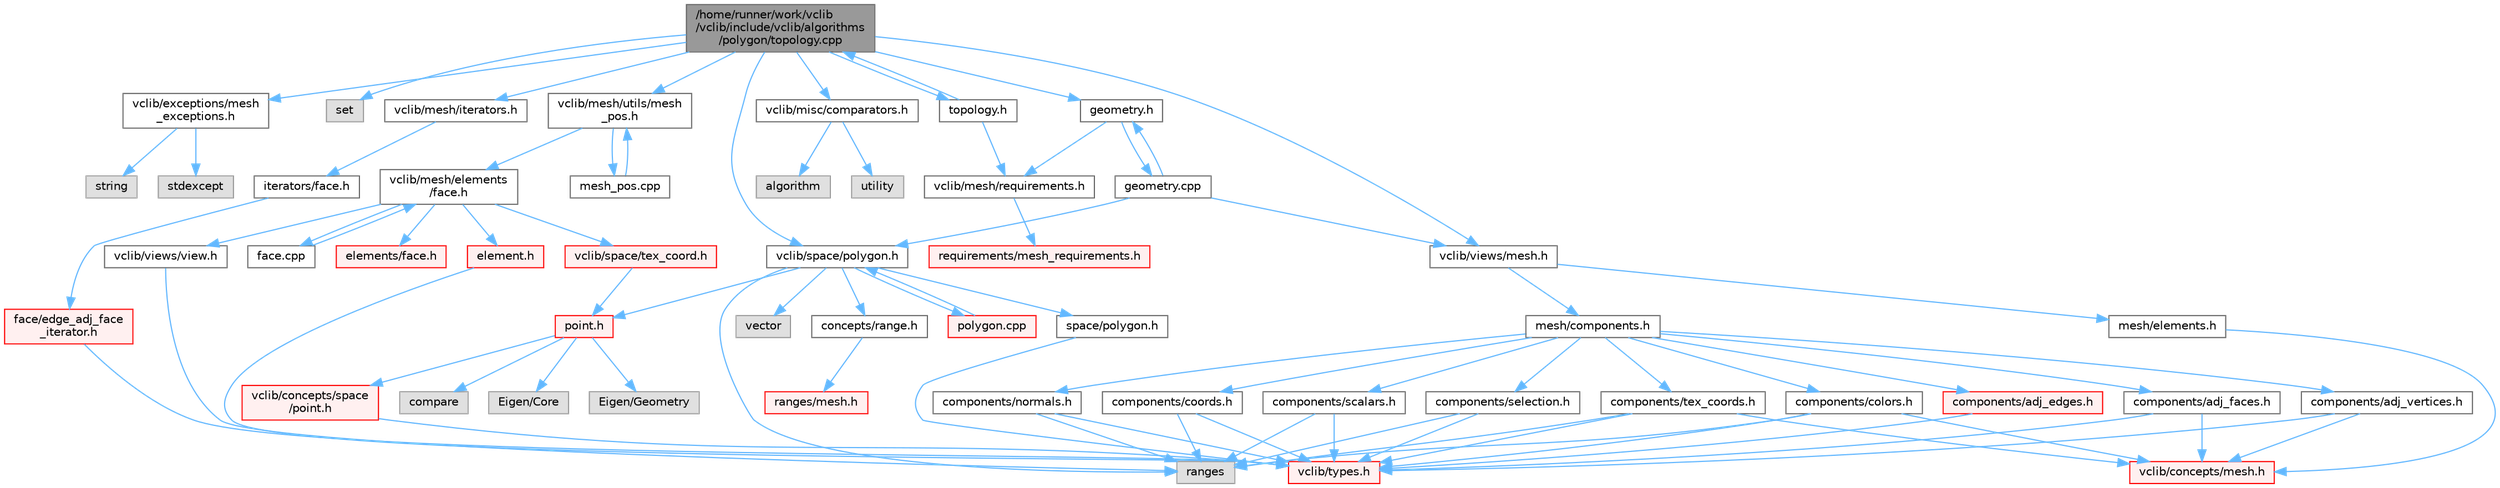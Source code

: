 digraph "/home/runner/work/vclib/vclib/include/vclib/algorithms/polygon/topology.cpp"
{
 // LATEX_PDF_SIZE
  bgcolor="transparent";
  edge [fontname=Helvetica,fontsize=10,labelfontname=Helvetica,labelfontsize=10];
  node [fontname=Helvetica,fontsize=10,shape=box,height=0.2,width=0.4];
  Node1 [label="/home/runner/work/vclib\l/vclib/include/vclib/algorithms\l/polygon/topology.cpp",height=0.2,width=0.4,color="gray40", fillcolor="grey60", style="filled", fontcolor="black",tooltip=" "];
  Node1 -> Node2 [color="steelblue1",style="solid"];
  Node2 [label="topology.h",height=0.2,width=0.4,color="grey40", fillcolor="white", style="filled",URL="$polygon_2topology_8h.html",tooltip=" "];
  Node2 -> Node3 [color="steelblue1",style="solid"];
  Node3 [label="vclib/mesh/requirements.h",height=0.2,width=0.4,color="grey40", fillcolor="white", style="filled",URL="$requirements_8h.html",tooltip=" "];
  Node3 -> Node4 [color="steelblue1",style="solid"];
  Node4 [label="requirements/mesh_requirements.h",height=0.2,width=0.4,color="red", fillcolor="#FFF0F0", style="filled",URL="$mesh__requirements_8h.html",tooltip=" "];
  Node2 -> Node1 [color="steelblue1",style="solid"];
  Node1 -> Node175 [color="steelblue1",style="solid"];
  Node175 [label="set",height=0.2,width=0.4,color="grey60", fillcolor="#E0E0E0", style="filled",tooltip=" "];
  Node1 -> Node70 [color="steelblue1",style="solid"];
  Node70 [label="vclib/exceptions/mesh\l_exceptions.h",height=0.2,width=0.4,color="grey40", fillcolor="white", style="filled",URL="$mesh__exceptions_8h.html",tooltip=" "];
  Node70 -> Node71 [color="steelblue1",style="solid"];
  Node71 [label="stdexcept",height=0.2,width=0.4,color="grey60", fillcolor="#E0E0E0", style="filled",tooltip=" "];
  Node70 -> Node44 [color="steelblue1",style="solid"];
  Node44 [label="string",height=0.2,width=0.4,color="grey60", fillcolor="#E0E0E0", style="filled",tooltip=" "];
  Node1 -> Node176 [color="steelblue1",style="solid"];
  Node176 [label="vclib/mesh/iterators.h",height=0.2,width=0.4,color="grey40", fillcolor="white", style="filled",URL="$mesh_2iterators_8h.html",tooltip=" "];
  Node176 -> Node177 [color="steelblue1",style="solid"];
  Node177 [label="iterators/face.h",height=0.2,width=0.4,color="grey40", fillcolor="white", style="filled",URL="$mesh_2iterators_2face_8h.html",tooltip=" "];
  Node177 -> Node178 [color="steelblue1",style="solid"];
  Node178 [label="face/edge_adj_face\l_iterator.h",height=0.2,width=0.4,color="red", fillcolor="#FFF0F0", style="filled",URL="$edge__adj__face__iterator_8h.html",tooltip=" "];
  Node178 -> Node11 [color="steelblue1",style="solid"];
  Node11 [label="vclib/types.h",height=0.2,width=0.4,color="red", fillcolor="#FFF0F0", style="filled",URL="$types_8h.html",tooltip=" "];
  Node1 -> Node180 [color="steelblue1",style="solid"];
  Node180 [label="vclib/mesh/utils/mesh\l_pos.h",height=0.2,width=0.4,color="grey40", fillcolor="white", style="filled",URL="$mesh__pos_8h.html",tooltip=" "];
  Node180 -> Node152 [color="steelblue1",style="solid"];
  Node152 [label="vclib/mesh/elements\l/face.h",height=0.2,width=0.4,color="grey40", fillcolor="white", style="filled",URL="$mesh_2elements_2face_8h.html",tooltip=" "];
  Node152 -> Node61 [color="steelblue1",style="solid"];
  Node61 [label="elements/face.h",height=0.2,width=0.4,color="red", fillcolor="#FFF0F0", style="filled",URL="$concepts_2mesh_2elements_2face_8h.html",tooltip=" "];
  Node152 -> Node84 [color="steelblue1",style="solid"];
  Node84 [label="vclib/views/view.h",height=0.2,width=0.4,color="grey40", fillcolor="white", style="filled",URL="$view_8h.html",tooltip=" "];
  Node84 -> Node85 [color="steelblue1",style="solid"];
  Node85 [label="ranges",height=0.2,width=0.4,color="grey60", fillcolor="#E0E0E0", style="filled",tooltip=" "];
  Node152 -> Node127 [color="steelblue1",style="solid"];
  Node127 [label="vclib/space/tex_coord.h",height=0.2,width=0.4,color="red", fillcolor="#FFF0F0", style="filled",URL="$space_2tex__coord_8h.html",tooltip=" "];
  Node127 -> Node28 [color="steelblue1",style="solid"];
  Node28 [label="point.h",height=0.2,width=0.4,color="red", fillcolor="#FFF0F0", style="filled",URL="$space_2point_8h.html",tooltip=" "];
  Node28 -> Node29 [color="steelblue1",style="solid"];
  Node29 [label="compare",height=0.2,width=0.4,color="grey60", fillcolor="#E0E0E0", style="filled",tooltip=" "];
  Node28 -> Node30 [color="steelblue1",style="solid"];
  Node30 [label="Eigen/Core",height=0.2,width=0.4,color="grey60", fillcolor="#E0E0E0", style="filled",tooltip=" "];
  Node28 -> Node31 [color="steelblue1",style="solid"];
  Node31 [label="Eigen/Geometry",height=0.2,width=0.4,color="grey60", fillcolor="#E0E0E0", style="filled",tooltip=" "];
  Node28 -> Node32 [color="steelblue1",style="solid"];
  Node32 [label="vclib/concepts/space\l/point.h",height=0.2,width=0.4,color="red", fillcolor="#FFF0F0", style="filled",URL="$concepts_2space_2point_8h.html",tooltip=" "];
  Node32 -> Node11 [color="steelblue1",style="solid"];
  Node152 -> Node77 [color="steelblue1",style="solid"];
  Node77 [label="element.h",height=0.2,width=0.4,color="red", fillcolor="#FFF0F0", style="filled",URL="$mesh_2elements_2element_8h.html",tooltip=" "];
  Node77 -> Node11 [color="steelblue1",style="solid"];
  Node152 -> Node153 [color="steelblue1",style="solid"];
  Node153 [label="face.cpp",height=0.2,width=0.4,color="grey40", fillcolor="white", style="filled",URL="$face_8cpp.html",tooltip=" "];
  Node153 -> Node152 [color="steelblue1",style="solid"];
  Node180 -> Node181 [color="steelblue1",style="solid"];
  Node181 [label="mesh_pos.cpp",height=0.2,width=0.4,color="grey40", fillcolor="white", style="filled",URL="$mesh__pos_8cpp.html",tooltip=" "];
  Node181 -> Node180 [color="steelblue1",style="solid"];
  Node1 -> Node182 [color="steelblue1",style="solid"];
  Node182 [label="vclib/views/mesh.h",height=0.2,width=0.4,color="grey40", fillcolor="white", style="filled",URL="$views_2mesh_8h.html",tooltip=" "];
  Node182 -> Node183 [color="steelblue1",style="solid"];
  Node183 [label="mesh/components.h",height=0.2,width=0.4,color="grey40", fillcolor="white", style="filled",URL="$views_2mesh_2components_8h.html",tooltip=" "];
  Node183 -> Node184 [color="steelblue1",style="solid"];
  Node184 [label="components/adj_edges.h",height=0.2,width=0.4,color="red", fillcolor="#FFF0F0", style="filled",URL="$adj__edges_8h.html",tooltip=" "];
  Node184 -> Node11 [color="steelblue1",style="solid"];
  Node183 -> Node201 [color="steelblue1",style="solid"];
  Node201 [label="components/adj_faces.h",height=0.2,width=0.4,color="grey40", fillcolor="white", style="filled",URL="$adj__faces_8h.html",tooltip=" "];
  Node201 -> Node6 [color="steelblue1",style="solid"];
  Node6 [label="vclib/concepts/mesh.h",height=0.2,width=0.4,color="red", fillcolor="#FFF0F0", style="filled",URL="$concepts_2mesh_8h.html",tooltip=" "];
  Node201 -> Node11 [color="steelblue1",style="solid"];
  Node183 -> Node202 [color="steelblue1",style="solid"];
  Node202 [label="components/adj_vertices.h",height=0.2,width=0.4,color="grey40", fillcolor="white", style="filled",URL="$adj__vertices_8h.html",tooltip=" "];
  Node202 -> Node6 [color="steelblue1",style="solid"];
  Node202 -> Node11 [color="steelblue1",style="solid"];
  Node183 -> Node203 [color="steelblue1",style="solid"];
  Node203 [label="components/colors.h",height=0.2,width=0.4,color="grey40", fillcolor="white", style="filled",URL="$colors_8h.html",tooltip=" "];
  Node203 -> Node6 [color="steelblue1",style="solid"];
  Node203 -> Node11 [color="steelblue1",style="solid"];
  Node203 -> Node85 [color="steelblue1",style="solid"];
  Node183 -> Node204 [color="steelblue1",style="solid"];
  Node204 [label="components/coords.h",height=0.2,width=0.4,color="grey40", fillcolor="white", style="filled",URL="$coords_8h.html",tooltip=" "];
  Node204 -> Node11 [color="steelblue1",style="solid"];
  Node204 -> Node85 [color="steelblue1",style="solid"];
  Node183 -> Node205 [color="steelblue1",style="solid"];
  Node205 [label="components/normals.h",height=0.2,width=0.4,color="grey40", fillcolor="white", style="filled",URL="$normals_8h.html",tooltip=" "];
  Node205 -> Node11 [color="steelblue1",style="solid"];
  Node205 -> Node85 [color="steelblue1",style="solid"];
  Node183 -> Node206 [color="steelblue1",style="solid"];
  Node206 [label="components/scalars.h",height=0.2,width=0.4,color="grey40", fillcolor="white", style="filled",URL="$scalars_8h.html",tooltip=" "];
  Node206 -> Node11 [color="steelblue1",style="solid"];
  Node206 -> Node85 [color="steelblue1",style="solid"];
  Node183 -> Node207 [color="steelblue1",style="solid"];
  Node207 [label="components/selection.h",height=0.2,width=0.4,color="grey40", fillcolor="white", style="filled",URL="$views_2mesh_2components_2selection_8h.html",tooltip=" "];
  Node207 -> Node11 [color="steelblue1",style="solid"];
  Node207 -> Node85 [color="steelblue1",style="solid"];
  Node183 -> Node208 [color="steelblue1",style="solid"];
  Node208 [label="components/tex_coords.h",height=0.2,width=0.4,color="grey40", fillcolor="white", style="filled",URL="$tex__coords_8h.html",tooltip=" "];
  Node208 -> Node6 [color="steelblue1",style="solid"];
  Node208 -> Node11 [color="steelblue1",style="solid"];
  Node208 -> Node85 [color="steelblue1",style="solid"];
  Node182 -> Node209 [color="steelblue1",style="solid"];
  Node209 [label="mesh/elements.h",height=0.2,width=0.4,color="grey40", fillcolor="white", style="filled",URL="$elements_8h.html",tooltip=" "];
  Node209 -> Node6 [color="steelblue1",style="solid"];
  Node1 -> Node210 [color="steelblue1",style="solid"];
  Node210 [label="vclib/misc/comparators.h",height=0.2,width=0.4,color="grey40", fillcolor="white", style="filled",URL="$comparators_8h.html",tooltip=" "];
  Node210 -> Node88 [color="steelblue1",style="solid"];
  Node88 [label="algorithm",height=0.2,width=0.4,color="grey60", fillcolor="#E0E0E0", style="filled",tooltip=" "];
  Node210 -> Node211 [color="steelblue1",style="solid"];
  Node211 [label="utility",height=0.2,width=0.4,color="grey60", fillcolor="#E0E0E0", style="filled",tooltip=" "];
  Node1 -> Node212 [color="steelblue1",style="solid"];
  Node212 [label="vclib/space/polygon.h",height=0.2,width=0.4,color="grey40", fillcolor="white", style="filled",URL="$space_2polygon_8h.html",tooltip=" "];
  Node212 -> Node85 [color="steelblue1",style="solid"];
  Node212 -> Node9 [color="steelblue1",style="solid"];
  Node9 [label="vector",height=0.2,width=0.4,color="grey60", fillcolor="#E0E0E0", style="filled",tooltip=" "];
  Node212 -> Node196 [color="steelblue1",style="solid"];
  Node196 [label="space/polygon.h",height=0.2,width=0.4,color="grey40", fillcolor="white", style="filled",URL="$concepts_2space_2polygon_8h.html",tooltip=" "];
  Node196 -> Node11 [color="steelblue1",style="solid"];
  Node212 -> Node189 [color="steelblue1",style="solid"];
  Node189 [label="concepts/range.h",height=0.2,width=0.4,color="grey40", fillcolor="white", style="filled",URL="$range_8h.html",tooltip=" "];
  Node189 -> Node190 [color="steelblue1",style="solid"];
  Node190 [label="ranges/mesh.h",height=0.2,width=0.4,color="red", fillcolor="#FFF0F0", style="filled",URL="$concepts_2ranges_2mesh_8h.html",tooltip=" "];
  Node212 -> Node28 [color="steelblue1",style="solid"];
  Node212 -> Node213 [color="steelblue1",style="solid"];
  Node213 [label="polygon.cpp",height=0.2,width=0.4,color="red", fillcolor="#FFF0F0", style="filled",URL="$polygon_8cpp.html",tooltip=" "];
  Node213 -> Node212 [color="steelblue1",style="solid"];
  Node1 -> Node217 [color="steelblue1",style="solid"];
  Node217 [label="geometry.h",height=0.2,width=0.4,color="grey40", fillcolor="white", style="filled",URL="$geometry_8h.html",tooltip=" "];
  Node217 -> Node3 [color="steelblue1",style="solid"];
  Node217 -> Node218 [color="steelblue1",style="solid"];
  Node218 [label="geometry.cpp",height=0.2,width=0.4,color="grey40", fillcolor="white", style="filled",URL="$geometry_8cpp.html",tooltip=" "];
  Node218 -> Node217 [color="steelblue1",style="solid"];
  Node218 -> Node212 [color="steelblue1",style="solid"];
  Node218 -> Node182 [color="steelblue1",style="solid"];
}
